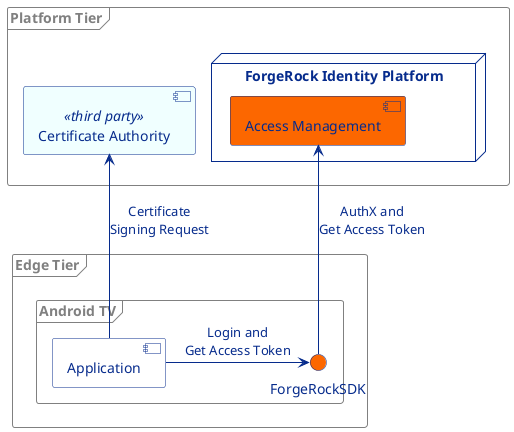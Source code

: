 @startuml

skinparam component {
  FontColor #062b8c
  BackgroundColor #fc6700
  BorderColor #062b8c
  BackgroundColor<<third party>> azure
  ArrowColor #062b8c
  ArrowFontColor #062b8c
}

skinparam interface {
  FontColor #062b8c
  BackgroundColor #fc6700
  BorderColor #062b8c
  BackgroundColor<<third party>> azure
  ArrowColor #062b8c
  ArrowFontColor #062b8c
}

skinparam node {
  BorderColor #062b8c
  FontColor #062b8c
}

skinparam frame {
  BorderColor Grey
  FontColor Grey
}

frame "Edge Tier" {
    frame "Android TV" {
        component "Application" as app #transparent
        interface "ForgeRockSDK" as sdk
    }
}
frame "Platform Tier" {
    node "ForgeRock Identity Platform" {
        [Access Management] as am
    }
    [Certificate Authority] as ca <<third party>>
}
app -right-> sdk: Login and\nGet Access Token
sdk -up-> am : AuthX and\nGet Access Token
app -up-> ca : Certificate\nSigning Request
@enduml